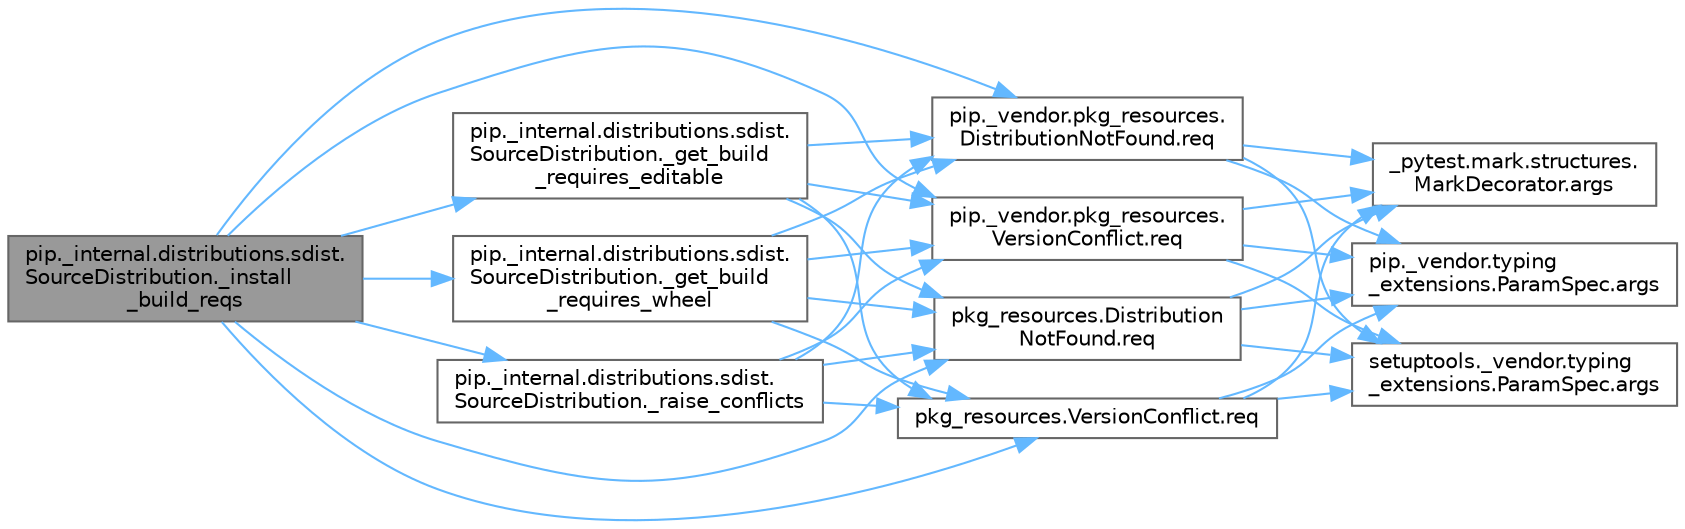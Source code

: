 digraph "pip._internal.distributions.sdist.SourceDistribution._install_build_reqs"
{
 // LATEX_PDF_SIZE
  bgcolor="transparent";
  edge [fontname=Helvetica,fontsize=10,labelfontname=Helvetica,labelfontsize=10];
  node [fontname=Helvetica,fontsize=10,shape=box,height=0.2,width=0.4];
  rankdir="LR";
  Node1 [id="Node000001",label="pip._internal.distributions.sdist.\lSourceDistribution._install\l_build_reqs",height=0.2,width=0.4,color="gray40", fillcolor="grey60", style="filled", fontcolor="black",tooltip=" "];
  Node1 -> Node2 [id="edge1_Node000001_Node000002",color="steelblue1",style="solid",tooltip=" "];
  Node2 [id="Node000002",label="pip._internal.distributions.sdist.\lSourceDistribution._get_build\l_requires_editable",height=0.2,width=0.4,color="grey40", fillcolor="white", style="filled",URL="$classpip_1_1__internal_1_1distributions_1_1sdist_1_1_source_distribution.html#a767ac65c7de655e53991d2efcc1effcd",tooltip=" "];
  Node2 -> Node3 [id="edge2_Node000002_Node000003",color="steelblue1",style="solid",tooltip=" "];
  Node3 [id="Node000003",label="pip._vendor.pkg_resources.\lDistributionNotFound.req",height=0.2,width=0.4,color="grey40", fillcolor="white", style="filled",URL="$classpip_1_1__vendor_1_1pkg__resources_1_1_distribution_not_found.html#a40ac1d4e5309f609db879b1be96aaee9",tooltip=" "];
  Node3 -> Node4 [id="edge3_Node000003_Node000004",color="steelblue1",style="solid",tooltip=" "];
  Node4 [id="Node000004",label="_pytest.mark.structures.\lMarkDecorator.args",height=0.2,width=0.4,color="grey40", fillcolor="white", style="filled",URL="$class__pytest_1_1mark_1_1structures_1_1_mark_decorator.html#ab4999c45eec5ddbd26d29a7b58faca6b",tooltip=" "];
  Node3 -> Node5 [id="edge4_Node000003_Node000005",color="steelblue1",style="solid",tooltip=" "];
  Node5 [id="Node000005",label="pip._vendor.typing\l_extensions.ParamSpec.args",height=0.2,width=0.4,color="grey40", fillcolor="white", style="filled",URL="$classpip_1_1__vendor_1_1typing__extensions_1_1_param_spec.html#af9c011d670deaf40c04ee9c1ae53259f",tooltip=" "];
  Node3 -> Node6 [id="edge5_Node000003_Node000006",color="steelblue1",style="solid",tooltip=" "];
  Node6 [id="Node000006",label="setuptools._vendor.typing\l_extensions.ParamSpec.args",height=0.2,width=0.4,color="grey40", fillcolor="white", style="filled",URL="$classsetuptools_1_1__vendor_1_1typing__extensions_1_1_param_spec.html#ad62e4977155f8ecf52e51dd5377d451c",tooltip=" "];
  Node2 -> Node7 [id="edge6_Node000002_Node000007",color="steelblue1",style="solid",tooltip=" "];
  Node7 [id="Node000007",label="pip._vendor.pkg_resources.\lVersionConflict.req",height=0.2,width=0.4,color="grey40", fillcolor="white", style="filled",URL="$classpip_1_1__vendor_1_1pkg__resources_1_1_version_conflict.html#a6ae9d0b83045a7294313e29cace06632",tooltip=" "];
  Node7 -> Node4 [id="edge7_Node000007_Node000004",color="steelblue1",style="solid",tooltip=" "];
  Node7 -> Node5 [id="edge8_Node000007_Node000005",color="steelblue1",style="solid",tooltip=" "];
  Node7 -> Node6 [id="edge9_Node000007_Node000006",color="steelblue1",style="solid",tooltip=" "];
  Node2 -> Node8 [id="edge10_Node000002_Node000008",color="steelblue1",style="solid",tooltip=" "];
  Node8 [id="Node000008",label="pkg_resources.Distribution\lNotFound.req",height=0.2,width=0.4,color="grey40", fillcolor="white", style="filled",URL="$classpkg__resources_1_1_distribution_not_found.html#a1e0e776bca337717603fbd8a26c34e65",tooltip=" "];
  Node8 -> Node4 [id="edge11_Node000008_Node000004",color="steelblue1",style="solid",tooltip=" "];
  Node8 -> Node5 [id="edge12_Node000008_Node000005",color="steelblue1",style="solid",tooltip=" "];
  Node8 -> Node6 [id="edge13_Node000008_Node000006",color="steelblue1",style="solid",tooltip=" "];
  Node2 -> Node9 [id="edge14_Node000002_Node000009",color="steelblue1",style="solid",tooltip=" "];
  Node9 [id="Node000009",label="pkg_resources.VersionConflict.req",height=0.2,width=0.4,color="grey40", fillcolor="white", style="filled",URL="$classpkg__resources_1_1_version_conflict.html#a95e63f911027a1d40e80c5a307dc62e4",tooltip=" "];
  Node9 -> Node4 [id="edge15_Node000009_Node000004",color="steelblue1",style="solid",tooltip=" "];
  Node9 -> Node5 [id="edge16_Node000009_Node000005",color="steelblue1",style="solid",tooltip=" "];
  Node9 -> Node6 [id="edge17_Node000009_Node000006",color="steelblue1",style="solid",tooltip=" "];
  Node1 -> Node10 [id="edge18_Node000001_Node000010",color="steelblue1",style="solid",tooltip=" "];
  Node10 [id="Node000010",label="pip._internal.distributions.sdist.\lSourceDistribution._get_build\l_requires_wheel",height=0.2,width=0.4,color="grey40", fillcolor="white", style="filled",URL="$classpip_1_1__internal_1_1distributions_1_1sdist_1_1_source_distribution.html#a5fed118cd2b54d7cbfd02f4d16c55f19",tooltip=" "];
  Node10 -> Node3 [id="edge19_Node000010_Node000003",color="steelblue1",style="solid",tooltip=" "];
  Node10 -> Node7 [id="edge20_Node000010_Node000007",color="steelblue1",style="solid",tooltip=" "];
  Node10 -> Node8 [id="edge21_Node000010_Node000008",color="steelblue1",style="solid",tooltip=" "];
  Node10 -> Node9 [id="edge22_Node000010_Node000009",color="steelblue1",style="solid",tooltip=" "];
  Node1 -> Node11 [id="edge23_Node000001_Node000011",color="steelblue1",style="solid",tooltip=" "];
  Node11 [id="Node000011",label="pip._internal.distributions.sdist.\lSourceDistribution._raise_conflicts",height=0.2,width=0.4,color="grey40", fillcolor="white", style="filled",URL="$classpip_1_1__internal_1_1distributions_1_1sdist_1_1_source_distribution.html#a56fa75bcaddc6f241f8eddb69bd788dc",tooltip=" "];
  Node11 -> Node3 [id="edge24_Node000011_Node000003",color="steelblue1",style="solid",tooltip=" "];
  Node11 -> Node7 [id="edge25_Node000011_Node000007",color="steelblue1",style="solid",tooltip=" "];
  Node11 -> Node8 [id="edge26_Node000011_Node000008",color="steelblue1",style="solid",tooltip=" "];
  Node11 -> Node9 [id="edge27_Node000011_Node000009",color="steelblue1",style="solid",tooltip=" "];
  Node1 -> Node3 [id="edge28_Node000001_Node000003",color="steelblue1",style="solid",tooltip=" "];
  Node1 -> Node7 [id="edge29_Node000001_Node000007",color="steelblue1",style="solid",tooltip=" "];
  Node1 -> Node8 [id="edge30_Node000001_Node000008",color="steelblue1",style="solid",tooltip=" "];
  Node1 -> Node9 [id="edge31_Node000001_Node000009",color="steelblue1",style="solid",tooltip=" "];
}
